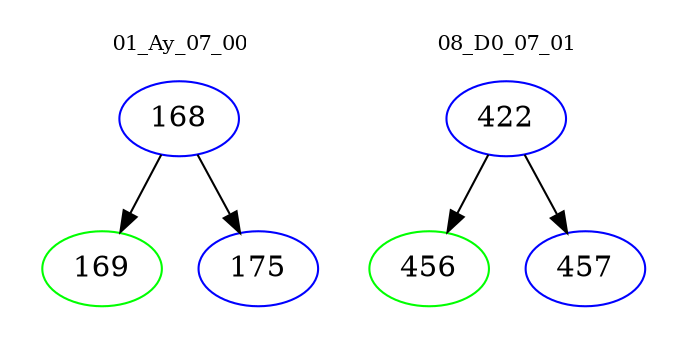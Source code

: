 digraph{
subgraph cluster_0 {
color = white
label = "01_Ay_07_00";
fontsize=10;
T0_168 [label="168", color="blue"]
T0_168 -> T0_169 [color="black"]
T0_169 [label="169", color="green"]
T0_168 -> T0_175 [color="black"]
T0_175 [label="175", color="blue"]
}
subgraph cluster_1 {
color = white
label = "08_D0_07_01";
fontsize=10;
T1_422 [label="422", color="blue"]
T1_422 -> T1_456 [color="black"]
T1_456 [label="456", color="green"]
T1_422 -> T1_457 [color="black"]
T1_457 [label="457", color="blue"]
}
}
